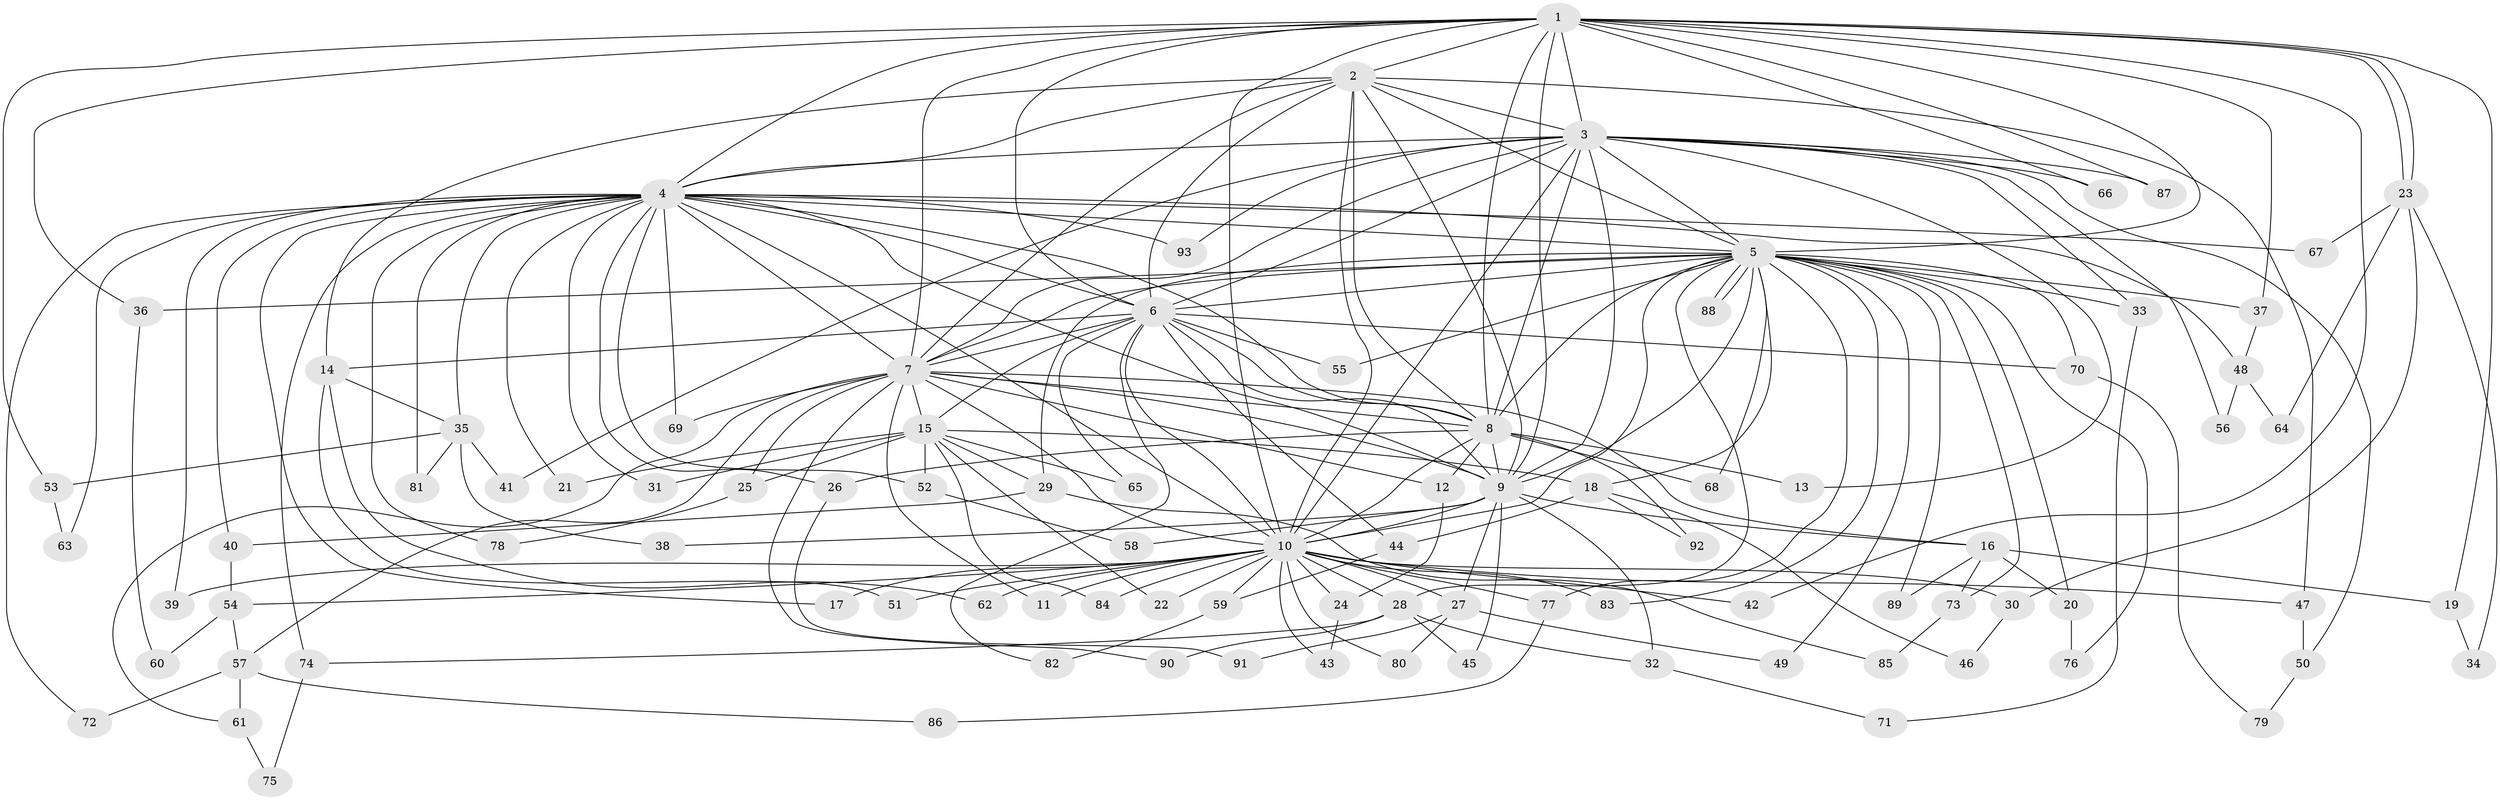 // coarse degree distribution, {16: 0.029411764705882353, 15: 0.014705882352941176, 24: 0.029411764705882353, 25: 0.014705882352941176, 17: 0.014705882352941176, 13: 0.014705882352941176, 14: 0.014705882352941176, 2: 0.5147058823529411, 4: 0.04411764705882353, 12: 0.014705882352941176, 7: 0.014705882352941176, 6: 0.058823529411764705, 3: 0.19117647058823528, 5: 0.029411764705882353}
// Generated by graph-tools (version 1.1) at 2025/41/03/06/25 10:41:38]
// undirected, 93 vertices, 211 edges
graph export_dot {
graph [start="1"]
  node [color=gray90,style=filled];
  1;
  2;
  3;
  4;
  5;
  6;
  7;
  8;
  9;
  10;
  11;
  12;
  13;
  14;
  15;
  16;
  17;
  18;
  19;
  20;
  21;
  22;
  23;
  24;
  25;
  26;
  27;
  28;
  29;
  30;
  31;
  32;
  33;
  34;
  35;
  36;
  37;
  38;
  39;
  40;
  41;
  42;
  43;
  44;
  45;
  46;
  47;
  48;
  49;
  50;
  51;
  52;
  53;
  54;
  55;
  56;
  57;
  58;
  59;
  60;
  61;
  62;
  63;
  64;
  65;
  66;
  67;
  68;
  69;
  70;
  71;
  72;
  73;
  74;
  75;
  76;
  77;
  78;
  79;
  80;
  81;
  82;
  83;
  84;
  85;
  86;
  87;
  88;
  89;
  90;
  91;
  92;
  93;
  1 -- 2;
  1 -- 3;
  1 -- 4;
  1 -- 5;
  1 -- 6;
  1 -- 7;
  1 -- 8;
  1 -- 9;
  1 -- 10;
  1 -- 19;
  1 -- 23;
  1 -- 23;
  1 -- 36;
  1 -- 37;
  1 -- 42;
  1 -- 53;
  1 -- 66;
  1 -- 87;
  2 -- 3;
  2 -- 4;
  2 -- 5;
  2 -- 6;
  2 -- 7;
  2 -- 8;
  2 -- 9;
  2 -- 10;
  2 -- 14;
  2 -- 47;
  3 -- 4;
  3 -- 5;
  3 -- 6;
  3 -- 7;
  3 -- 8;
  3 -- 9;
  3 -- 10;
  3 -- 13;
  3 -- 33;
  3 -- 41;
  3 -- 50;
  3 -- 56;
  3 -- 66;
  3 -- 87;
  3 -- 93;
  4 -- 5;
  4 -- 6;
  4 -- 7;
  4 -- 8;
  4 -- 9;
  4 -- 10;
  4 -- 17;
  4 -- 21;
  4 -- 26;
  4 -- 31;
  4 -- 35;
  4 -- 39;
  4 -- 40;
  4 -- 48;
  4 -- 52;
  4 -- 63;
  4 -- 67;
  4 -- 69;
  4 -- 72;
  4 -- 74;
  4 -- 78;
  4 -- 81;
  4 -- 93;
  5 -- 6;
  5 -- 7;
  5 -- 8;
  5 -- 9;
  5 -- 10;
  5 -- 18;
  5 -- 20;
  5 -- 28;
  5 -- 29;
  5 -- 33;
  5 -- 36;
  5 -- 37;
  5 -- 49;
  5 -- 55;
  5 -- 68;
  5 -- 70;
  5 -- 73;
  5 -- 76;
  5 -- 77;
  5 -- 83;
  5 -- 88;
  5 -- 88;
  5 -- 89;
  6 -- 7;
  6 -- 8;
  6 -- 9;
  6 -- 10;
  6 -- 14;
  6 -- 15;
  6 -- 44;
  6 -- 55;
  6 -- 65;
  6 -- 70;
  6 -- 82;
  7 -- 8;
  7 -- 9;
  7 -- 10;
  7 -- 11;
  7 -- 12;
  7 -- 15;
  7 -- 16;
  7 -- 25;
  7 -- 57;
  7 -- 61;
  7 -- 69;
  7 -- 90;
  8 -- 9;
  8 -- 10;
  8 -- 12;
  8 -- 13;
  8 -- 26;
  8 -- 68;
  8 -- 92;
  9 -- 10;
  9 -- 16;
  9 -- 27;
  9 -- 32;
  9 -- 38;
  9 -- 45;
  9 -- 58;
  10 -- 11;
  10 -- 17;
  10 -- 22;
  10 -- 24;
  10 -- 27;
  10 -- 28;
  10 -- 30;
  10 -- 39;
  10 -- 42;
  10 -- 43;
  10 -- 47;
  10 -- 51;
  10 -- 54;
  10 -- 59;
  10 -- 62;
  10 -- 77;
  10 -- 80;
  10 -- 83;
  10 -- 84;
  12 -- 24;
  14 -- 35;
  14 -- 51;
  14 -- 62;
  15 -- 18;
  15 -- 21;
  15 -- 22;
  15 -- 25;
  15 -- 29;
  15 -- 31;
  15 -- 52;
  15 -- 65;
  15 -- 84;
  16 -- 19;
  16 -- 20;
  16 -- 73;
  16 -- 89;
  18 -- 44;
  18 -- 46;
  18 -- 92;
  19 -- 34;
  20 -- 76;
  23 -- 30;
  23 -- 34;
  23 -- 64;
  23 -- 67;
  24 -- 43;
  25 -- 78;
  26 -- 91;
  27 -- 49;
  27 -- 80;
  27 -- 91;
  28 -- 32;
  28 -- 45;
  28 -- 74;
  28 -- 90;
  29 -- 40;
  29 -- 85;
  30 -- 46;
  32 -- 71;
  33 -- 71;
  35 -- 38;
  35 -- 41;
  35 -- 53;
  35 -- 81;
  36 -- 60;
  37 -- 48;
  40 -- 54;
  44 -- 59;
  47 -- 50;
  48 -- 56;
  48 -- 64;
  50 -- 79;
  52 -- 58;
  53 -- 63;
  54 -- 57;
  54 -- 60;
  57 -- 61;
  57 -- 72;
  57 -- 86;
  59 -- 82;
  61 -- 75;
  70 -- 79;
  73 -- 85;
  74 -- 75;
  77 -- 86;
}

